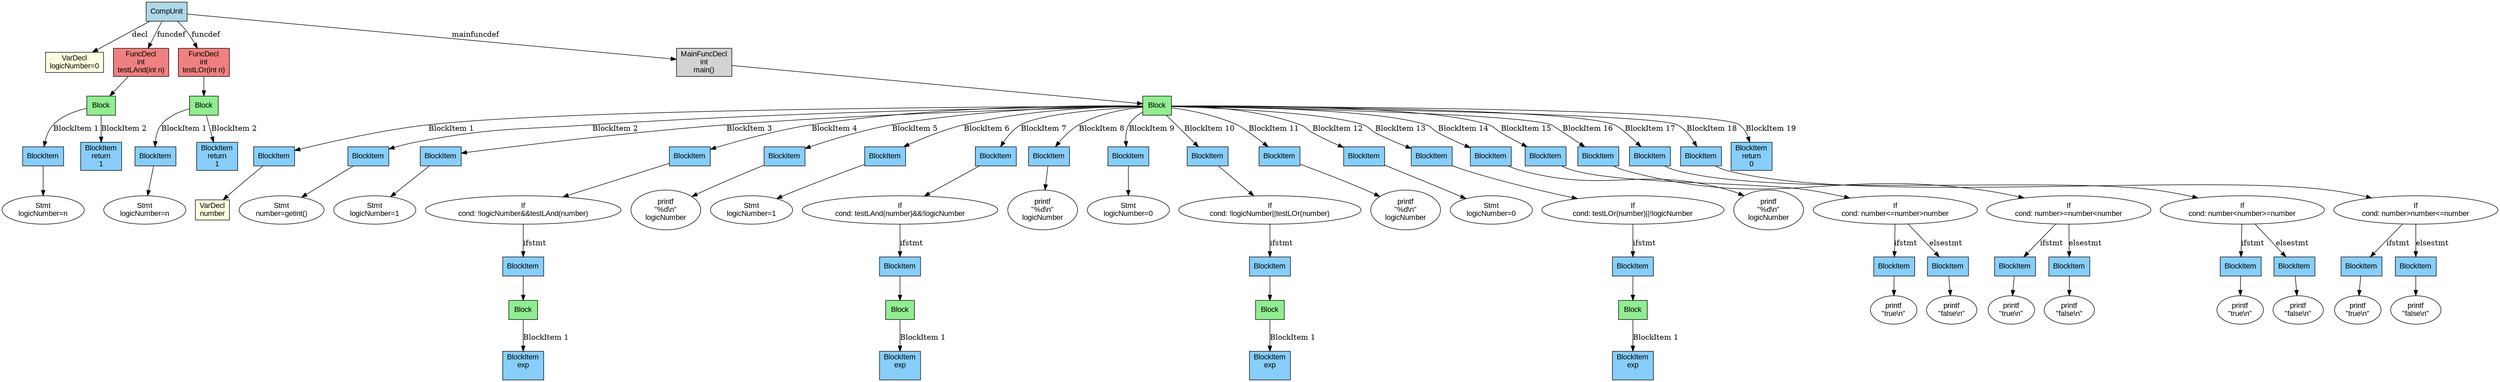digraph AST {
  node [fontname="Arial"];
  node285 [label="CompUnit", shape=box, style=filled, fillcolor=lightblue];
  node285 -> node5 [label="decl"];
  node5 [label="VarDecl\nlogicNumber=0\n", shape=box, style=filled, fillcolor=lightyellow];
  node285 -> node22 [label="funcdef"];
  node22 [label="FuncDecl\nint\ntestLAnd(int n)\n", shape=box, style=filled, fillcolor=lightcoral]
  node22 -> node17;
  node17 [label = "Block", shape=box, style=filled, fillcolor=lightgreen]
  node17 -> node15 [label="BlockItem 1"]
  node15[label="BlockItem", shape=box, style=filled, fillcolor=lightskyblue]
  node15 -> node16
  node16 [label="Stmt\nlogicNumber=n"]
  node17 -> node19 [label="BlockItem 2"]
  node19[label="BlockItem\nreturn\n1\n", shape=box, style=filled, fillcolor=lightskyblue]
  node285 -> node39 [label="funcdef"];
  node39 [label="FuncDecl\nint\ntestLOr(int n)\n", shape=box, style=filled, fillcolor=lightcoral]
  node39 -> node34;
  node34 [label = "Block", shape=box, style=filled, fillcolor=lightgreen]
  node34 -> node32 [label="BlockItem 1"]
  node32[label="BlockItem", shape=box, style=filled, fillcolor=lightskyblue]
  node32 -> node33
  node33 [label="Stmt\nlogicNumber=n"]
  node34 -> node36 [label="BlockItem 2"]
  node36[label="BlockItem\nreturn\n1\n", shape=box, style=filled, fillcolor=lightskyblue]
  node285 -> node281 [label="mainfuncdef"];
  node281 [label="MainFuncDecl\nint\nmain()\n", shape=box, style=filled, fillcolor=lightgrey]
  node281 -> node51;
  node51 [label = "Block", shape=box, style=filled, fillcolor=lightgreen]
  node51 -> node50 [label="BlockItem 1"]
  node50[label="BlockItem", shape=box, style=filled, fillcolor=lightskyblue]
  node50 -> node47
  node47 [label="VarDecl\nnumber\n", shape=box, style=filled, fillcolor=lightyellow];
  node51 -> node55 [label="BlockItem 2"]
  node55[label="BlockItem", shape=box, style=filled, fillcolor=lightskyblue]
  node55 -> node56
  node56 [label="Stmt\nnumber=getint()"]
  node51 -> node61 [label="BlockItem 3"]
  node61[label="BlockItem", shape=box, style=filled, fillcolor=lightskyblue]
  node61 -> node62
  node62 [label="Stmt\nlogicNumber=1"]
  node51 -> node80 [label="BlockItem 4"]
  node80[label="BlockItem", shape=box, style=filled, fillcolor=lightskyblue]
  node80 -> node81
  node81 [label="If\ncond: !logicNumber&&testLAnd(number)\n"]
  node81 -> node77 [label="ifstmt"]
  node77[label="BlockItem", shape=box, style=filled, fillcolor=lightskyblue]
  node77 -> node76
  node76 [label = "Block", shape=box, style=filled, fillcolor=lightgreen]
  node76 -> node74 [label="BlockItem 1"]
  node74[label="BlockItem\nexp\n\n", shape=box, style=filled, fillcolor=lightskyblue]
  node51 -> node88 [label="BlockItem 5"]
  node88[label="BlockItem", shape=box, style=filled, fillcolor=lightskyblue]
  node88 -> node89
  node89 [label="printf\n\"%d\\n\"\nlogicNumber"]
  node51 -> node94 [label="BlockItem 6"]
  node94[label="BlockItem", shape=box, style=filled, fillcolor=lightskyblue]
  node94 -> node95
  node95 [label="Stmt\nlogicNumber=1"]
  node51 -> node113 [label="BlockItem 7"]
  node113[label="BlockItem", shape=box, style=filled, fillcolor=lightskyblue]
  node113 -> node114
  node114 [label="If\ncond: testLAnd(number)&&!logicNumber\n"]
  node114 -> node110 [label="ifstmt"]
  node110[label="BlockItem", shape=box, style=filled, fillcolor=lightskyblue]
  node110 -> node109
  node109 [label = "Block", shape=box, style=filled, fillcolor=lightgreen]
  node109 -> node107 [label="BlockItem 1"]
  node107[label="BlockItem\nexp\n\n", shape=box, style=filled, fillcolor=lightskyblue]
  node51 -> node121 [label="BlockItem 8"]
  node121[label="BlockItem", shape=box, style=filled, fillcolor=lightskyblue]
  node121 -> node122
  node122 [label="printf\n\"%d\\n\"\nlogicNumber"]
  node51 -> node127 [label="BlockItem 9"]
  node127[label="BlockItem", shape=box, style=filled, fillcolor=lightskyblue]
  node127 -> node128
  node128 [label="Stmt\nlogicNumber=0"]
  node51 -> node146 [label="BlockItem 10"]
  node146[label="BlockItem", shape=box, style=filled, fillcolor=lightskyblue]
  node146 -> node147
  node147 [label="If\ncond: !logicNumber||testLOr(number)\n"]
  node147 -> node143 [label="ifstmt"]
  node143[label="BlockItem", shape=box, style=filled, fillcolor=lightskyblue]
  node143 -> node142
  node142 [label = "Block", shape=box, style=filled, fillcolor=lightgreen]
  node142 -> node140 [label="BlockItem 1"]
  node140[label="BlockItem\nexp\n\n", shape=box, style=filled, fillcolor=lightskyblue]
  node51 -> node154 [label="BlockItem 11"]
  node154[label="BlockItem", shape=box, style=filled, fillcolor=lightskyblue]
  node154 -> node155
  node155 [label="printf\n\"%d\\n\"\nlogicNumber"]
  node51 -> node160 [label="BlockItem 12"]
  node160[label="BlockItem", shape=box, style=filled, fillcolor=lightskyblue]
  node160 -> node161
  node161 [label="Stmt\nlogicNumber=0"]
  node51 -> node179 [label="BlockItem 13"]
  node179[label="BlockItem", shape=box, style=filled, fillcolor=lightskyblue]
  node179 -> node180
  node180 [label="If\ncond: testLOr(number)||!logicNumber\n"]
  node180 -> node176 [label="ifstmt"]
  node176[label="BlockItem", shape=box, style=filled, fillcolor=lightskyblue]
  node176 -> node175
  node175 [label = "Block", shape=box, style=filled, fillcolor=lightgreen]
  node175 -> node173 [label="BlockItem 1"]
  node173[label="BlockItem\nexp\n\n", shape=box, style=filled, fillcolor=lightskyblue]
  node51 -> node187 [label="BlockItem 14"]
  node187[label="BlockItem", shape=box, style=filled, fillcolor=lightskyblue]
  node187 -> node188
  node188 [label="printf\n\"%d\\n\"\nlogicNumber"]
  node51 -> node209 [label="BlockItem 15"]
  node209[label="BlockItem", shape=box, style=filled, fillcolor=lightskyblue]
  node209 -> node210
  node210 [label="If\ncond: number<=number>number\n"]
  node210 -> node204 [label="ifstmt"]
  node204[label="BlockItem", shape=box, style=filled, fillcolor=lightskyblue]
  node204 -> node205
  node205 [label="printf\n\"true\\n\"\n"]
  node210 -> node207 [label="elsestmt"]
  node207[label="BlockItem", shape=box, style=filled, fillcolor=lightskyblue]
  node207 -> node208
  node208 [label="printf\n\"false\\n\"\n"]
  node51 -> node231 [label="BlockItem 16"]
  node231[label="BlockItem", shape=box, style=filled, fillcolor=lightskyblue]
  node231 -> node232
  node232 [label="If\ncond: number>=number<number\n"]
  node232 -> node226 [label="ifstmt"]
  node226[label="BlockItem", shape=box, style=filled, fillcolor=lightskyblue]
  node226 -> node227
  node227 [label="printf\n\"true\\n\"\n"]
  node232 -> node229 [label="elsestmt"]
  node229[label="BlockItem", shape=box, style=filled, fillcolor=lightskyblue]
  node229 -> node230
  node230 [label="printf\n\"false\\n\"\n"]
  node51 -> node253 [label="BlockItem 17"]
  node253[label="BlockItem", shape=box, style=filled, fillcolor=lightskyblue]
  node253 -> node254
  node254 [label="If\ncond: number<number>=number\n"]
  node254 -> node248 [label="ifstmt"]
  node248[label="BlockItem", shape=box, style=filled, fillcolor=lightskyblue]
  node248 -> node249
  node249 [label="printf\n\"true\\n\"\n"]
  node254 -> node251 [label="elsestmt"]
  node251[label="BlockItem", shape=box, style=filled, fillcolor=lightskyblue]
  node251 -> node252
  node252 [label="printf\n\"false\\n\"\n"]
  node51 -> node275 [label="BlockItem 18"]
  node275[label="BlockItem", shape=box, style=filled, fillcolor=lightskyblue]
  node275 -> node276
  node276 [label="If\ncond: number>number<=number\n"]
  node276 -> node270 [label="ifstmt"]
  node270[label="BlockItem", shape=box, style=filled, fillcolor=lightskyblue]
  node270 -> node271
  node271 [label="printf\n\"true\\n\"\n"]
  node276 -> node273 [label="elsestmt"]
  node273[label="BlockItem", shape=box, style=filled, fillcolor=lightskyblue]
  node273 -> node274
  node274 [label="printf\n\"false\\n\"\n"]
  node51 -> node279 [label="BlockItem 19"]
  node279[label="BlockItem\nreturn\n0\n", shape=box, style=filled, fillcolor=lightskyblue]
}

